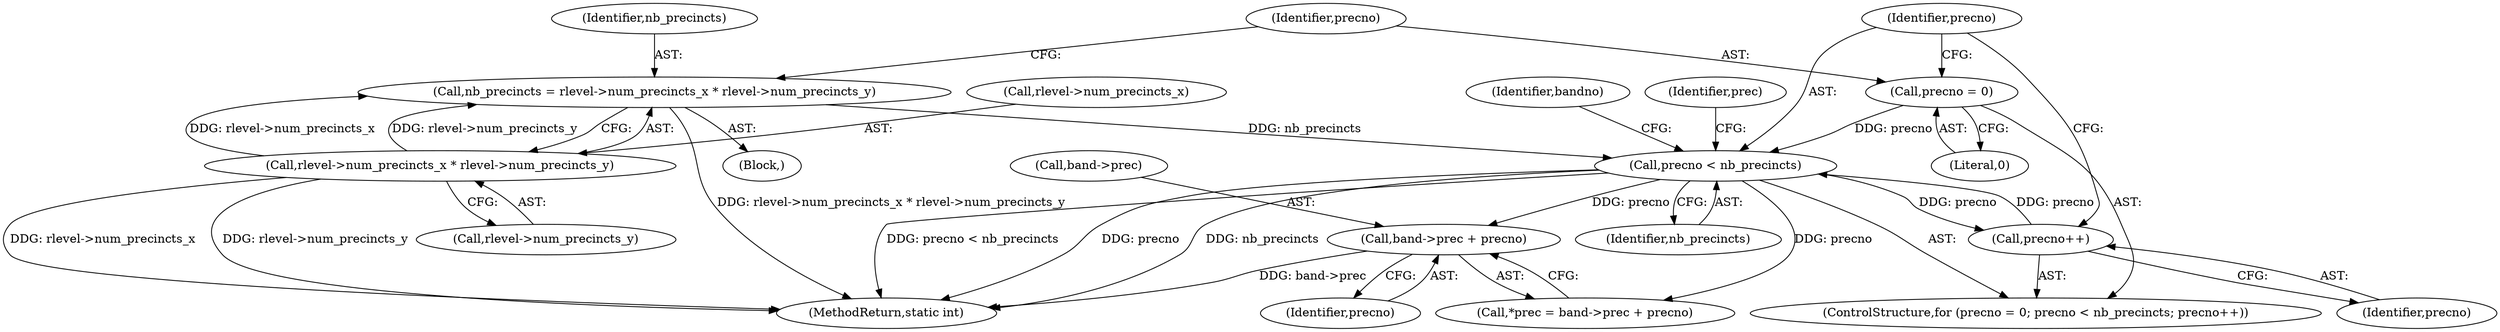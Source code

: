 digraph "0_FFmpeg_fe448cd28d674c3eff3072552eae366d0b659ce9@pointer" {
"1000267" [label="(Call,band->prec + precno)"];
"1000258" [label="(Call,precno < nb_precincts)"];
"1000261" [label="(Call,precno++)"];
"1000255" [label="(Call,precno = 0)"];
"1000245" [label="(Call,nb_precincts = rlevel->num_precincts_x * rlevel->num_precincts_y)"];
"1000247" [label="(Call,rlevel->num_precincts_x * rlevel->num_precincts_y)"];
"1000268" [label="(Call,band->prec)"];
"1000256" [label="(Identifier,precno)"];
"1000189" [label="(Block,)"];
"1000265" [label="(Call,*prec = band->prec + precno)"];
"1000257" [label="(Literal,0)"];
"1000258" [label="(Call,precno < nb_precincts)"];
"1000247" [label="(Call,rlevel->num_precincts_x * rlevel->num_precincts_y)"];
"1000245" [label="(Call,nb_precincts = rlevel->num_precincts_x * rlevel->num_precincts_y)"];
"1000248" [label="(Call,rlevel->num_precincts_x)"];
"1000271" [label="(Identifier,precno)"];
"1000261" [label="(Call,precno++)"];
"1001090" [label="(MethodReturn,static int)"];
"1000255" [label="(Call,precno = 0)"];
"1000259" [label="(Identifier,precno)"];
"1000254" [label="(ControlStructure,for (precno = 0; precno < nb_precincts; precno++))"];
"1000188" [label="(Identifier,bandno)"];
"1000267" [label="(Call,band->prec + precno)"];
"1000246" [label="(Identifier,nb_precincts)"];
"1000251" [label="(Call,rlevel->num_precincts_y)"];
"1000260" [label="(Identifier,nb_precincts)"];
"1000262" [label="(Identifier,precno)"];
"1000266" [label="(Identifier,prec)"];
"1000267" -> "1000265"  [label="AST: "];
"1000267" -> "1000271"  [label="CFG: "];
"1000268" -> "1000267"  [label="AST: "];
"1000271" -> "1000267"  [label="AST: "];
"1000265" -> "1000267"  [label="CFG: "];
"1000267" -> "1001090"  [label="DDG: band->prec"];
"1000258" -> "1000267"  [label="DDG: precno"];
"1000258" -> "1000254"  [label="AST: "];
"1000258" -> "1000260"  [label="CFG: "];
"1000259" -> "1000258"  [label="AST: "];
"1000260" -> "1000258"  [label="AST: "];
"1000266" -> "1000258"  [label="CFG: "];
"1000188" -> "1000258"  [label="CFG: "];
"1000258" -> "1001090"  [label="DDG: precno"];
"1000258" -> "1001090"  [label="DDG: nb_precincts"];
"1000258" -> "1001090"  [label="DDG: precno < nb_precincts"];
"1000261" -> "1000258"  [label="DDG: precno"];
"1000255" -> "1000258"  [label="DDG: precno"];
"1000245" -> "1000258"  [label="DDG: nb_precincts"];
"1000258" -> "1000261"  [label="DDG: precno"];
"1000258" -> "1000265"  [label="DDG: precno"];
"1000261" -> "1000254"  [label="AST: "];
"1000261" -> "1000262"  [label="CFG: "];
"1000262" -> "1000261"  [label="AST: "];
"1000259" -> "1000261"  [label="CFG: "];
"1000255" -> "1000254"  [label="AST: "];
"1000255" -> "1000257"  [label="CFG: "];
"1000256" -> "1000255"  [label="AST: "];
"1000257" -> "1000255"  [label="AST: "];
"1000259" -> "1000255"  [label="CFG: "];
"1000245" -> "1000189"  [label="AST: "];
"1000245" -> "1000247"  [label="CFG: "];
"1000246" -> "1000245"  [label="AST: "];
"1000247" -> "1000245"  [label="AST: "];
"1000256" -> "1000245"  [label="CFG: "];
"1000245" -> "1001090"  [label="DDG: rlevel->num_precincts_x * rlevel->num_precincts_y"];
"1000247" -> "1000245"  [label="DDG: rlevel->num_precincts_x"];
"1000247" -> "1000245"  [label="DDG: rlevel->num_precincts_y"];
"1000247" -> "1000251"  [label="CFG: "];
"1000248" -> "1000247"  [label="AST: "];
"1000251" -> "1000247"  [label="AST: "];
"1000247" -> "1001090"  [label="DDG: rlevel->num_precincts_x"];
"1000247" -> "1001090"  [label="DDG: rlevel->num_precincts_y"];
}
